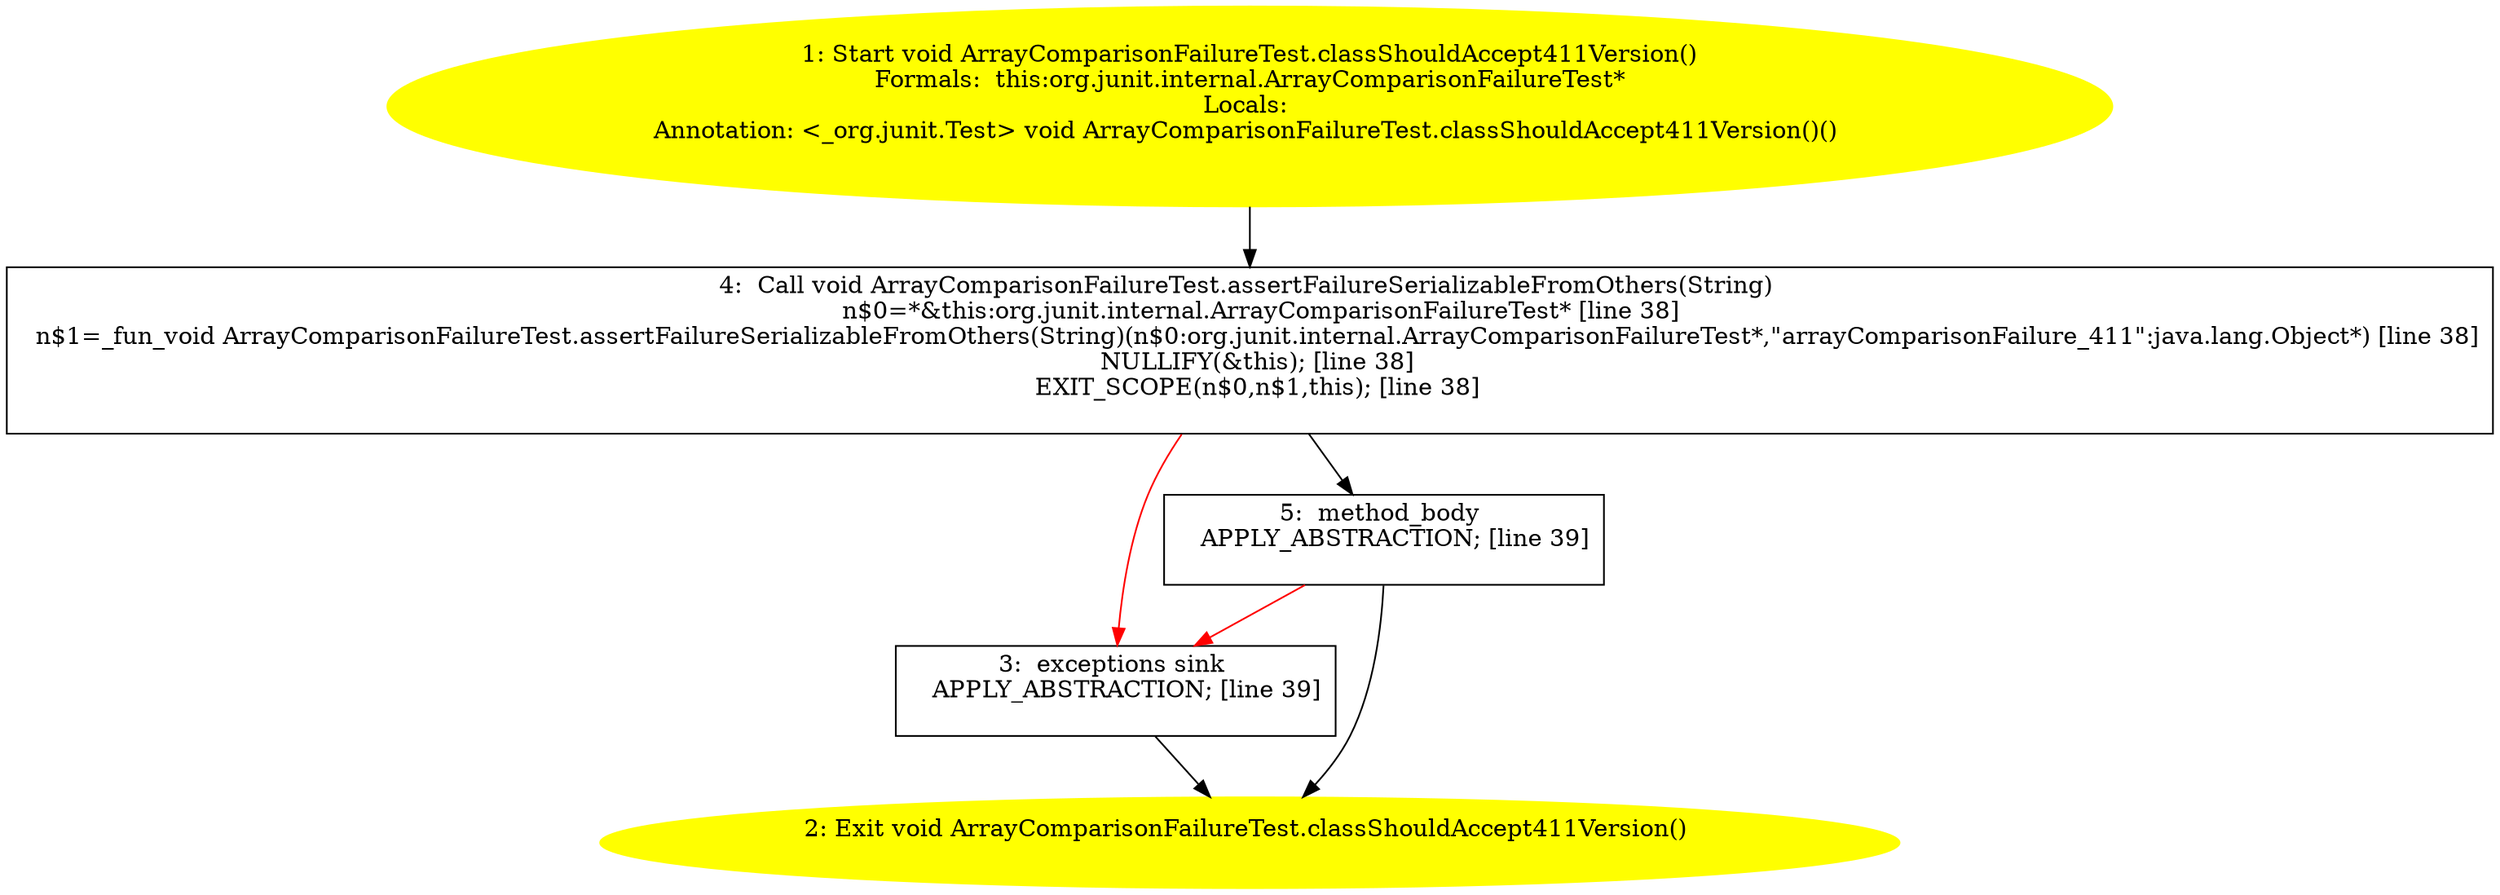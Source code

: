 /* @generated */
digraph cfg {
"org.junit.internal.ArrayComparisonFailureTest.classShouldAccept411Version():void.435c501b5a9053ea076fa8608e437958_1" [label="1: Start void ArrayComparisonFailureTest.classShouldAccept411Version()\nFormals:  this:org.junit.internal.ArrayComparisonFailureTest*\nLocals: \nAnnotation: <_org.junit.Test> void ArrayComparisonFailureTest.classShouldAccept411Version()() \n  " color=yellow style=filled]
	

	 "org.junit.internal.ArrayComparisonFailureTest.classShouldAccept411Version():void.435c501b5a9053ea076fa8608e437958_1" -> "org.junit.internal.ArrayComparisonFailureTest.classShouldAccept411Version():void.435c501b5a9053ea076fa8608e437958_4" ;
"org.junit.internal.ArrayComparisonFailureTest.classShouldAccept411Version():void.435c501b5a9053ea076fa8608e437958_2" [label="2: Exit void ArrayComparisonFailureTest.classShouldAccept411Version() \n  " color=yellow style=filled]
	

"org.junit.internal.ArrayComparisonFailureTest.classShouldAccept411Version():void.435c501b5a9053ea076fa8608e437958_3" [label="3:  exceptions sink \n   APPLY_ABSTRACTION; [line 39]\n " shape="box"]
	

	 "org.junit.internal.ArrayComparisonFailureTest.classShouldAccept411Version():void.435c501b5a9053ea076fa8608e437958_3" -> "org.junit.internal.ArrayComparisonFailureTest.classShouldAccept411Version():void.435c501b5a9053ea076fa8608e437958_2" ;
"org.junit.internal.ArrayComparisonFailureTest.classShouldAccept411Version():void.435c501b5a9053ea076fa8608e437958_4" [label="4:  Call void ArrayComparisonFailureTest.assertFailureSerializableFromOthers(String) \n   n$0=*&this:org.junit.internal.ArrayComparisonFailureTest* [line 38]\n  n$1=_fun_void ArrayComparisonFailureTest.assertFailureSerializableFromOthers(String)(n$0:org.junit.internal.ArrayComparisonFailureTest*,\"arrayComparisonFailure_411\":java.lang.Object*) [line 38]\n  NULLIFY(&this); [line 38]\n  EXIT_SCOPE(n$0,n$1,this); [line 38]\n " shape="box"]
	

	 "org.junit.internal.ArrayComparisonFailureTest.classShouldAccept411Version():void.435c501b5a9053ea076fa8608e437958_4" -> "org.junit.internal.ArrayComparisonFailureTest.classShouldAccept411Version():void.435c501b5a9053ea076fa8608e437958_5" ;
	 "org.junit.internal.ArrayComparisonFailureTest.classShouldAccept411Version():void.435c501b5a9053ea076fa8608e437958_4" -> "org.junit.internal.ArrayComparisonFailureTest.classShouldAccept411Version():void.435c501b5a9053ea076fa8608e437958_3" [color="red" ];
"org.junit.internal.ArrayComparisonFailureTest.classShouldAccept411Version():void.435c501b5a9053ea076fa8608e437958_5" [label="5:  method_body \n   APPLY_ABSTRACTION; [line 39]\n " shape="box"]
	

	 "org.junit.internal.ArrayComparisonFailureTest.classShouldAccept411Version():void.435c501b5a9053ea076fa8608e437958_5" -> "org.junit.internal.ArrayComparisonFailureTest.classShouldAccept411Version():void.435c501b5a9053ea076fa8608e437958_2" ;
	 "org.junit.internal.ArrayComparisonFailureTest.classShouldAccept411Version():void.435c501b5a9053ea076fa8608e437958_5" -> "org.junit.internal.ArrayComparisonFailureTest.classShouldAccept411Version():void.435c501b5a9053ea076fa8608e437958_3" [color="red" ];
}
